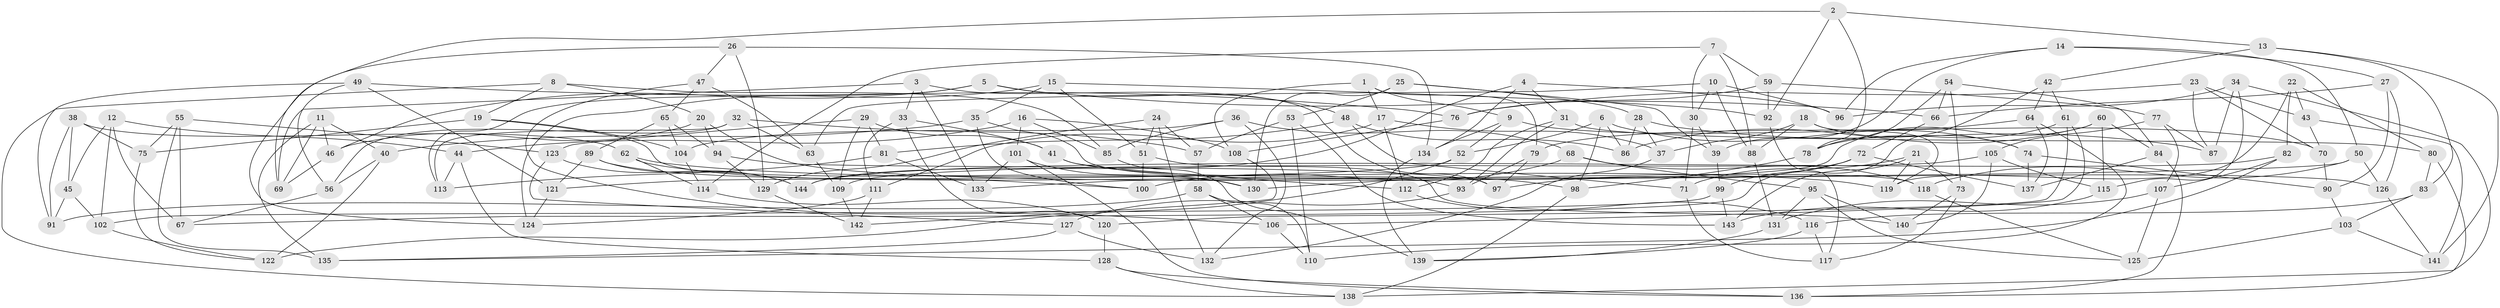 // Generated by graph-tools (version 1.1) at 2025/11/02/27/25 16:11:46]
// undirected, 144 vertices, 288 edges
graph export_dot {
graph [start="1"]
  node [color=gray90,style=filled];
  1;
  2;
  3;
  4;
  5;
  6;
  7;
  8;
  9;
  10;
  11;
  12;
  13;
  14;
  15;
  16;
  17;
  18;
  19;
  20;
  21;
  22;
  23;
  24;
  25;
  26;
  27;
  28;
  29;
  30;
  31;
  32;
  33;
  34;
  35;
  36;
  37;
  38;
  39;
  40;
  41;
  42;
  43;
  44;
  45;
  46;
  47;
  48;
  49;
  50;
  51;
  52;
  53;
  54;
  55;
  56;
  57;
  58;
  59;
  60;
  61;
  62;
  63;
  64;
  65;
  66;
  67;
  68;
  69;
  70;
  71;
  72;
  73;
  74;
  75;
  76;
  77;
  78;
  79;
  80;
  81;
  82;
  83;
  84;
  85;
  86;
  87;
  88;
  89;
  90;
  91;
  92;
  93;
  94;
  95;
  96;
  97;
  98;
  99;
  100;
  101;
  102;
  103;
  104;
  105;
  106;
  107;
  108;
  109;
  110;
  111;
  112;
  113;
  114;
  115;
  116;
  117;
  118;
  119;
  120;
  121;
  122;
  123;
  124;
  125;
  126;
  127;
  128;
  129;
  130;
  131;
  132;
  133;
  134;
  135;
  136;
  137;
  138;
  139;
  140;
  141;
  142;
  143;
  144;
  1 -- 9;
  1 -- 108;
  1 -- 79;
  1 -- 17;
  2 -- 92;
  2 -- 13;
  2 -- 78;
  2 -- 69;
  3 -- 133;
  3 -- 69;
  3 -- 33;
  3 -- 97;
  4 -- 96;
  4 -- 134;
  4 -- 144;
  4 -- 31;
  5 -- 113;
  5 -- 48;
  5 -- 46;
  5 -- 66;
  6 -- 52;
  6 -- 98;
  6 -- 86;
  6 -- 74;
  7 -- 88;
  7 -- 30;
  7 -- 114;
  7 -- 59;
  8 -- 19;
  8 -- 20;
  8 -- 138;
  8 -- 85;
  9 -- 70;
  9 -- 52;
  9 -- 134;
  10 -- 30;
  10 -- 63;
  10 -- 96;
  10 -- 88;
  11 -- 46;
  11 -- 69;
  11 -- 40;
  11 -- 135;
  12 -- 44;
  12 -- 102;
  12 -- 67;
  12 -- 45;
  13 -- 42;
  13 -- 83;
  13 -- 141;
  14 -- 96;
  14 -- 50;
  14 -- 27;
  14 -- 39;
  15 -- 51;
  15 -- 124;
  15 -- 92;
  15 -- 35;
  16 -- 44;
  16 -- 101;
  16 -- 108;
  16 -- 85;
  17 -- 112;
  17 -- 37;
  17 -- 111;
  18 -- 37;
  18 -- 88;
  18 -- 74;
  18 -- 119;
  19 -- 75;
  19 -- 93;
  19 -- 104;
  20 -- 46;
  20 -- 126;
  20 -- 94;
  21 -- 119;
  21 -- 71;
  21 -- 73;
  21 -- 143;
  22 -- 80;
  22 -- 82;
  22 -- 43;
  22 -- 119;
  23 -- 43;
  23 -- 87;
  23 -- 76;
  23 -- 70;
  24 -- 129;
  24 -- 132;
  24 -- 57;
  24 -- 51;
  25 -- 28;
  25 -- 39;
  25 -- 130;
  25 -- 53;
  26 -- 124;
  26 -- 134;
  26 -- 47;
  26 -- 129;
  27 -- 66;
  27 -- 90;
  27 -- 126;
  28 -- 87;
  28 -- 37;
  28 -- 86;
  29 -- 123;
  29 -- 41;
  29 -- 81;
  29 -- 109;
  30 -- 71;
  30 -- 39;
  31 -- 80;
  31 -- 93;
  31 -- 112;
  32 -- 56;
  32 -- 63;
  32 -- 57;
  32 -- 113;
  33 -- 120;
  33 -- 111;
  33 -- 41;
  34 -- 96;
  34 -- 87;
  34 -- 138;
  34 -- 115;
  35 -- 40;
  35 -- 118;
  35 -- 100;
  36 -- 104;
  36 -- 85;
  36 -- 132;
  36 -- 68;
  37 -- 132;
  38 -- 91;
  38 -- 62;
  38 -- 75;
  38 -- 45;
  39 -- 99;
  40 -- 122;
  40 -- 56;
  41 -- 112;
  41 -- 98;
  42 -- 64;
  42 -- 67;
  42 -- 61;
  43 -- 70;
  43 -- 141;
  44 -- 113;
  44 -- 128;
  45 -- 91;
  45 -- 102;
  46 -- 69;
  47 -- 106;
  47 -- 65;
  47 -- 63;
  48 -- 81;
  48 -- 71;
  48 -- 86;
  49 -- 56;
  49 -- 76;
  49 -- 91;
  49 -- 121;
  50 -- 126;
  50 -- 133;
  50 -- 118;
  51 -- 100;
  51 -- 140;
  52 -- 121;
  52 -- 122;
  53 -- 57;
  53 -- 143;
  53 -- 110;
  54 -- 66;
  54 -- 73;
  54 -- 84;
  54 -- 78;
  55 -- 67;
  55 -- 123;
  55 -- 75;
  55 -- 135;
  56 -- 67;
  57 -- 58;
  58 -- 91;
  58 -- 110;
  58 -- 106;
  59 -- 77;
  59 -- 92;
  59 -- 76;
  60 -- 84;
  60 -- 115;
  60 -- 86;
  60 -- 130;
  61 -- 120;
  61 -- 78;
  61 -- 106;
  62 -- 130;
  62 -- 114;
  62 -- 119;
  63 -- 109;
  64 -- 137;
  64 -- 110;
  64 -- 79;
  65 -- 94;
  65 -- 89;
  65 -- 104;
  66 -- 72;
  68 -- 118;
  68 -- 95;
  68 -- 100;
  70 -- 90;
  71 -- 117;
  72 -- 97;
  72 -- 99;
  72 -- 137;
  73 -- 117;
  73 -- 140;
  74 -- 90;
  74 -- 137;
  75 -- 122;
  76 -- 108;
  77 -- 105;
  77 -- 87;
  77 -- 107;
  78 -- 98;
  79 -- 97;
  79 -- 93;
  80 -- 136;
  80 -- 83;
  81 -- 113;
  81 -- 133;
  82 -- 107;
  82 -- 144;
  82 -- 135;
  83 -- 103;
  83 -- 116;
  84 -- 136;
  84 -- 137;
  85 -- 139;
  88 -- 131;
  89 -- 121;
  89 -- 144;
  89 -- 100;
  90 -- 103;
  92 -- 117;
  93 -- 127;
  94 -- 129;
  94 -- 97;
  95 -- 131;
  95 -- 140;
  95 -- 125;
  98 -- 138;
  99 -- 143;
  99 -- 102;
  101 -- 136;
  101 -- 130;
  101 -- 133;
  102 -- 122;
  103 -- 141;
  103 -- 125;
  104 -- 114;
  105 -- 115;
  105 -- 140;
  105 -- 109;
  106 -- 110;
  107 -- 125;
  107 -- 131;
  108 -- 142;
  109 -- 142;
  111 -- 124;
  111 -- 142;
  112 -- 116;
  114 -- 120;
  115 -- 143;
  116 -- 139;
  116 -- 117;
  118 -- 125;
  120 -- 128;
  121 -- 124;
  123 -- 127;
  123 -- 144;
  126 -- 141;
  127 -- 135;
  127 -- 132;
  128 -- 138;
  128 -- 136;
  129 -- 142;
  131 -- 139;
  134 -- 139;
}
